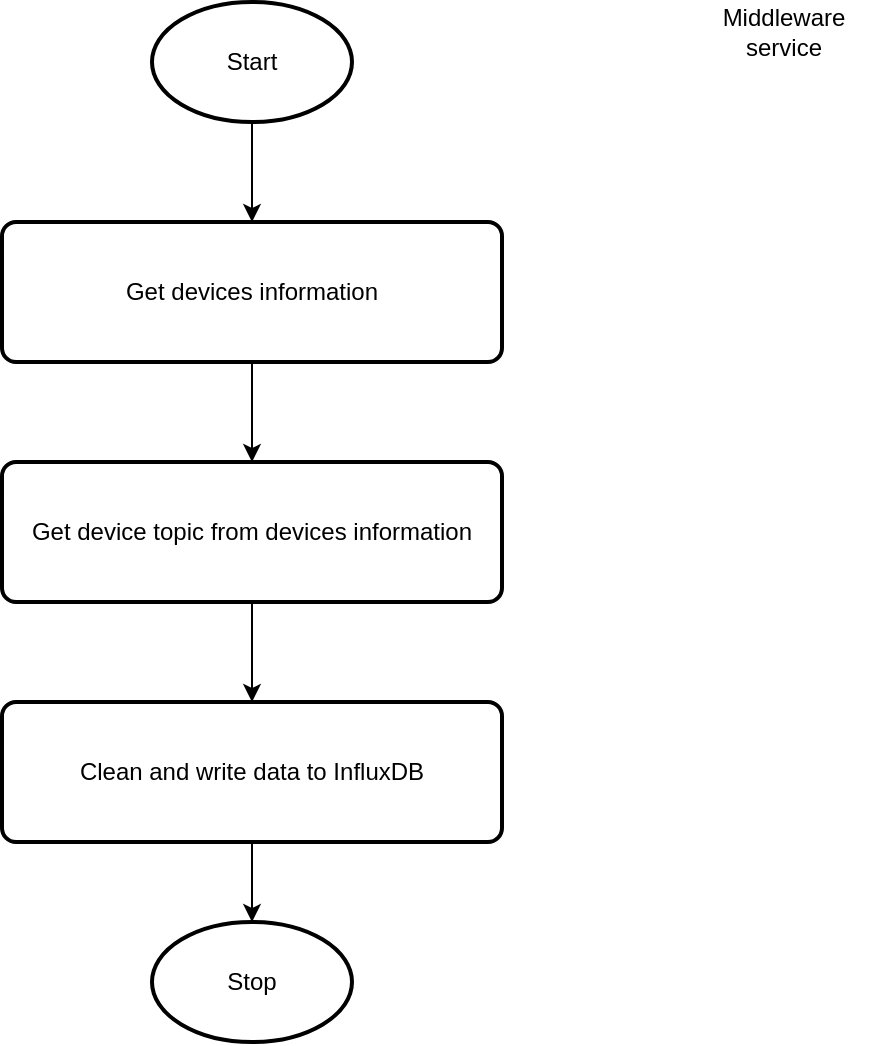 <mxfile version="22.0.6" type="github">
  <diagram id="C5RBs43oDa-KdzZeNtuy" name="Page-1">
    <mxGraphModel dx="1155" dy="661" grid="1" gridSize="10" guides="1" tooltips="1" connect="1" arrows="1" fold="1" page="1" pageScale="1" pageWidth="827" pageHeight="1169" math="0" shadow="0">
      <root>
        <mxCell id="WIyWlLk6GJQsqaUBKTNV-0" />
        <mxCell id="WIyWlLk6GJQsqaUBKTNV-1" parent="WIyWlLk6GJQsqaUBKTNV-0" />
        <mxCell id="o4FVKEmSZAY0uZQRgnPp-6" style="edgeStyle=orthogonalEdgeStyle;rounded=0;orthogonalLoop=1;jettySize=auto;html=1;exitX=0.5;exitY=1;exitDx=0;exitDy=0;exitPerimeter=0;entryX=0.5;entryY=0;entryDx=0;entryDy=0;" edge="1" parent="WIyWlLk6GJQsqaUBKTNV-1" source="o4FVKEmSZAY0uZQRgnPp-0" target="o4FVKEmSZAY0uZQRgnPp-3">
          <mxGeometry relative="1" as="geometry" />
        </mxCell>
        <mxCell id="o4FVKEmSZAY0uZQRgnPp-0" value="Start" style="strokeWidth=2;html=1;shape=mxgraph.flowchart.start_1;whiteSpace=wrap;" vertex="1" parent="WIyWlLk6GJQsqaUBKTNV-1">
          <mxGeometry x="364" y="20" width="100" height="60" as="geometry" />
        </mxCell>
        <mxCell id="o4FVKEmSZAY0uZQRgnPp-2" value="Middleware service" style="text;html=1;strokeColor=none;fillColor=none;align=center;verticalAlign=middle;whiteSpace=wrap;rounded=0;" vertex="1" parent="WIyWlLk6GJQsqaUBKTNV-1">
          <mxGeometry x="630" y="20" width="100" height="30" as="geometry" />
        </mxCell>
        <mxCell id="o4FVKEmSZAY0uZQRgnPp-7" style="edgeStyle=orthogonalEdgeStyle;rounded=0;orthogonalLoop=1;jettySize=auto;html=1;exitX=0.5;exitY=1;exitDx=0;exitDy=0;entryX=0.5;entryY=0;entryDx=0;entryDy=0;" edge="1" parent="WIyWlLk6GJQsqaUBKTNV-1" source="o4FVKEmSZAY0uZQRgnPp-3" target="o4FVKEmSZAY0uZQRgnPp-4">
          <mxGeometry relative="1" as="geometry" />
        </mxCell>
        <mxCell id="o4FVKEmSZAY0uZQRgnPp-3" value="Get devices information" style="rounded=1;whiteSpace=wrap;html=1;absoluteArcSize=1;arcSize=14;strokeWidth=2;" vertex="1" parent="WIyWlLk6GJQsqaUBKTNV-1">
          <mxGeometry x="289" y="130" width="250" height="70" as="geometry" />
        </mxCell>
        <mxCell id="o4FVKEmSZAY0uZQRgnPp-9" style="edgeStyle=orthogonalEdgeStyle;rounded=0;orthogonalLoop=1;jettySize=auto;html=1;exitX=0.5;exitY=1;exitDx=0;exitDy=0;entryX=0.5;entryY=0;entryDx=0;entryDy=0;" edge="1" parent="WIyWlLk6GJQsqaUBKTNV-1" source="o4FVKEmSZAY0uZQRgnPp-4" target="o4FVKEmSZAY0uZQRgnPp-8">
          <mxGeometry relative="1" as="geometry" />
        </mxCell>
        <mxCell id="o4FVKEmSZAY0uZQRgnPp-4" value="Get device topic from devices information" style="rounded=1;whiteSpace=wrap;html=1;absoluteArcSize=1;arcSize=14;strokeWidth=2;" vertex="1" parent="WIyWlLk6GJQsqaUBKTNV-1">
          <mxGeometry x="289" y="250" width="250" height="70" as="geometry" />
        </mxCell>
        <mxCell id="o4FVKEmSZAY0uZQRgnPp-8" value="Clean and write data to InfluxDB" style="rounded=1;whiteSpace=wrap;html=1;absoluteArcSize=1;arcSize=14;strokeWidth=2;" vertex="1" parent="WIyWlLk6GJQsqaUBKTNV-1">
          <mxGeometry x="289" y="370" width="250" height="70" as="geometry" />
        </mxCell>
        <mxCell id="o4FVKEmSZAY0uZQRgnPp-11" value="Stop" style="strokeWidth=2;html=1;shape=mxgraph.flowchart.start_1;whiteSpace=wrap;" vertex="1" parent="WIyWlLk6GJQsqaUBKTNV-1">
          <mxGeometry x="364" y="480" width="100" height="60" as="geometry" />
        </mxCell>
        <mxCell id="o4FVKEmSZAY0uZQRgnPp-12" style="edgeStyle=orthogonalEdgeStyle;rounded=0;orthogonalLoop=1;jettySize=auto;html=1;exitX=0.5;exitY=1;exitDx=0;exitDy=0;entryX=0.5;entryY=0;entryDx=0;entryDy=0;entryPerimeter=0;" edge="1" parent="WIyWlLk6GJQsqaUBKTNV-1" source="o4FVKEmSZAY0uZQRgnPp-8" target="o4FVKEmSZAY0uZQRgnPp-11">
          <mxGeometry relative="1" as="geometry" />
        </mxCell>
      </root>
    </mxGraphModel>
  </diagram>
</mxfile>
